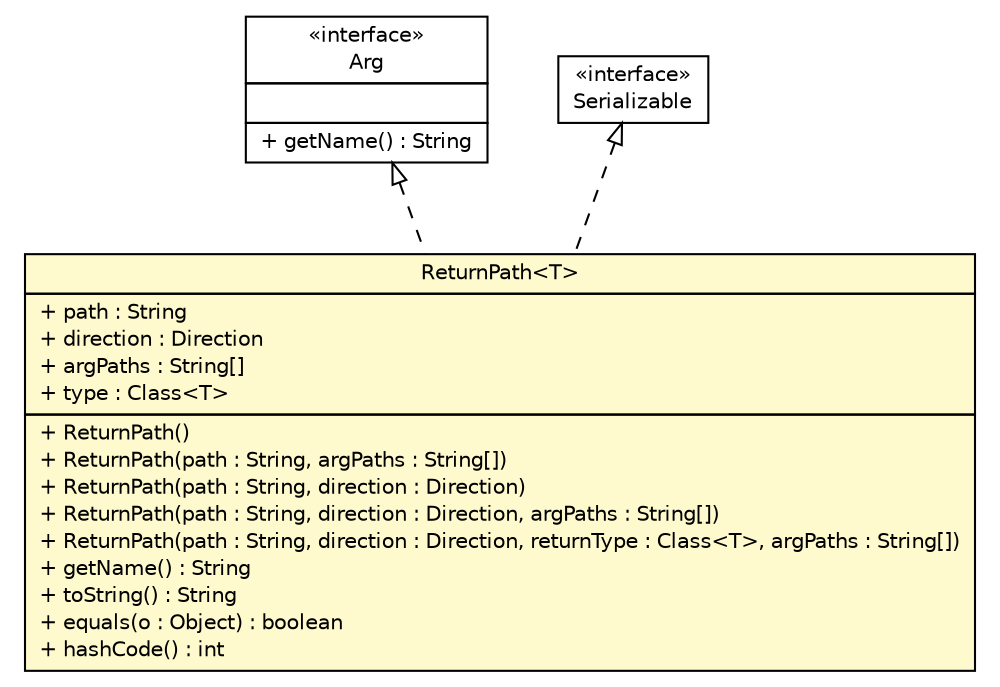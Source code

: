 #!/usr/local/bin/dot
#
# Class diagram 
# Generated by UMLGraph version R5_6 (http://www.umlgraph.org/)
#

digraph G {
	edge [fontname="Helvetica",fontsize=10,labelfontname="Helvetica",labelfontsize=10];
	node [fontname="Helvetica",fontsize=10,shape=plaintext];
	nodesep=0.25;
	ranksep=0.5;
	// sorcer.service.Arg
	c434031 [label=<<table title="sorcer.service.Arg" border="0" cellborder="1" cellspacing="0" cellpadding="2" port="p" href="./Arg.html">
		<tr><td><table border="0" cellspacing="0" cellpadding="1">
<tr><td align="center" balign="center"> &#171;interface&#187; </td></tr>
<tr><td align="center" balign="center"> Arg </td></tr>
		</table></td></tr>
		<tr><td><table border="0" cellspacing="0" cellpadding="1">
<tr><td align="left" balign="left">  </td></tr>
		</table></td></tr>
		<tr><td><table border="0" cellspacing="0" cellpadding="1">
<tr><td align="left" balign="left"> + getName() : String </td></tr>
		</table></td></tr>
		</table>>, URL="./Arg.html", fontname="Helvetica", fontcolor="black", fontsize=10.0];
	// sorcer.service.ReturnPath<T>
	c434082 [label=<<table title="sorcer.service.ReturnPath" border="0" cellborder="1" cellspacing="0" cellpadding="2" port="p" bgcolor="lemonChiffon" href="./ReturnPath.html">
		<tr><td><table border="0" cellspacing="0" cellpadding="1">
<tr><td align="center" balign="center"> ReturnPath&lt;T&gt; </td></tr>
		</table></td></tr>
		<tr><td><table border="0" cellspacing="0" cellpadding="1">
<tr><td align="left" balign="left"> + path : String </td></tr>
<tr><td align="left" balign="left"> + direction : Direction </td></tr>
<tr><td align="left" balign="left"> + argPaths : String[] </td></tr>
<tr><td align="left" balign="left"> + type : Class&lt;T&gt; </td></tr>
		</table></td></tr>
		<tr><td><table border="0" cellspacing="0" cellpadding="1">
<tr><td align="left" balign="left"> + ReturnPath() </td></tr>
<tr><td align="left" balign="left"> + ReturnPath(path : String, argPaths : String[]) </td></tr>
<tr><td align="left" balign="left"> + ReturnPath(path : String, direction : Direction) </td></tr>
<tr><td align="left" balign="left"> + ReturnPath(path : String, direction : Direction, argPaths : String[]) </td></tr>
<tr><td align="left" balign="left"> + ReturnPath(path : String, direction : Direction, returnType : Class&lt;T&gt;, argPaths : String[]) </td></tr>
<tr><td align="left" balign="left"> + getName() : String </td></tr>
<tr><td align="left" balign="left"> + toString() : String </td></tr>
<tr><td align="left" balign="left"> + equals(o : Object) : boolean </td></tr>
<tr><td align="left" balign="left"> + hashCode() : int </td></tr>
		</table></td></tr>
		</table>>, URL="./ReturnPath.html", fontname="Helvetica", fontcolor="black", fontsize=10.0];
	//sorcer.service.ReturnPath<T> implements java.io.Serializable
	c434627:p -> c434082:p [dir=back,arrowtail=empty,style=dashed];
	//sorcer.service.ReturnPath<T> implements sorcer.service.Arg
	c434031:p -> c434082:p [dir=back,arrowtail=empty,style=dashed];
	// java.io.Serializable
	c434627 [label=<<table title="java.io.Serializable" border="0" cellborder="1" cellspacing="0" cellpadding="2" port="p" href="http://docs.oracle.com/javase/7/docs/api/java/io/Serializable.html">
		<tr><td><table border="0" cellspacing="0" cellpadding="1">
<tr><td align="center" balign="center"> &#171;interface&#187; </td></tr>
<tr><td align="center" balign="center"> Serializable </td></tr>
		</table></td></tr>
		</table>>, URL="http://docs.oracle.com/javase/7/docs/api/java/io/Serializable.html", fontname="Helvetica", fontcolor="black", fontsize=10.0];
}

